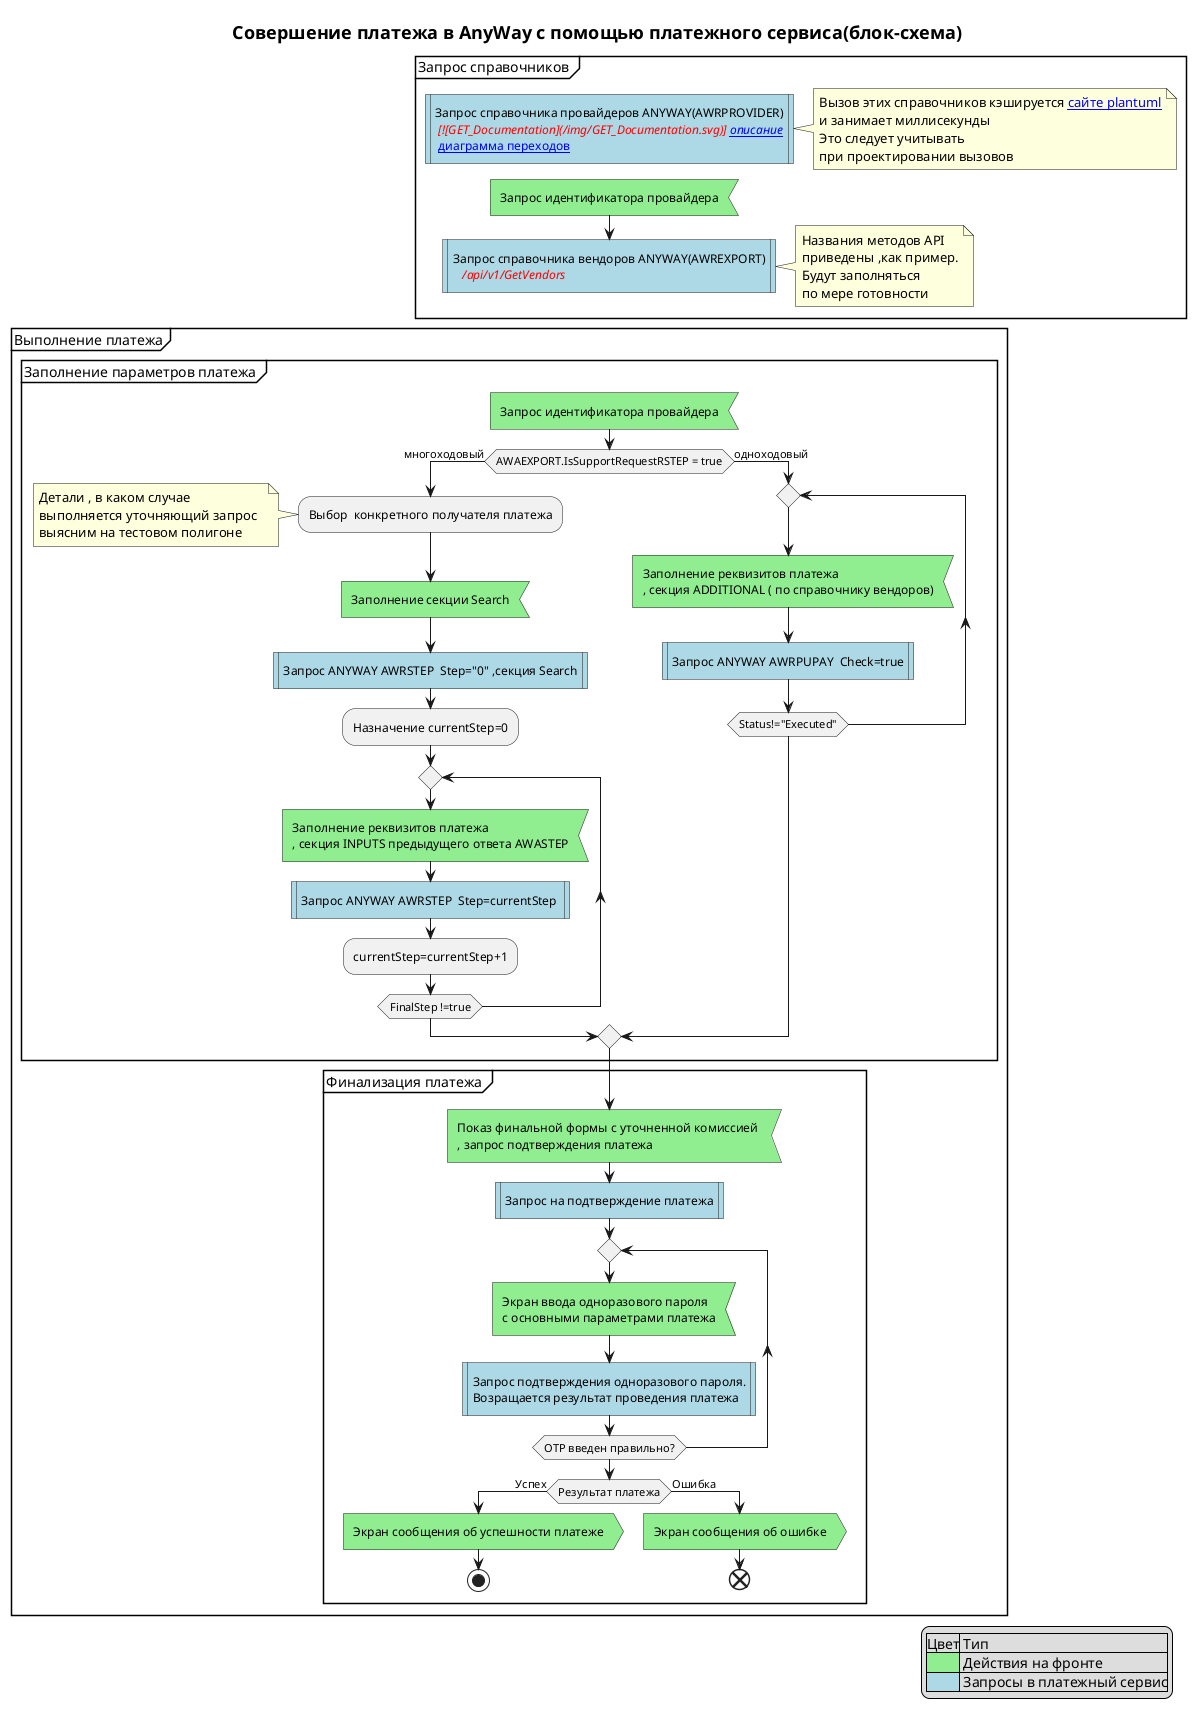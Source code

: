 ﻿@startuml
title = Совершение платежа в AnyWay с помощью платежного сервиса(блок-схема)
partition "Запрос справочников "{
#lightblue :Запрос справочника провайдеров ANYWAY(AWRPROVIDER)\n <color:red><i>[![GET_Documentation](/img/GET_Documentation.svg)] [[/swagger/index.html#/INFO/getexport описание]]</i>\n [[/Files/export.html диаграмма переходов]] |
detach
note right
  Вызов этих справочников кэшируется [[http://plantuml.com сайте plantuml]]
  и занимает миллисекунды  
  Это следует учитывать
  при проектировании вызовов
end note
#lightgreen :Запрос идентификатора провайдера<

#lightblue :Запрос справочника вендоров ANYWAY(AWREXPORT)\n  <color:red><i> /api/v1/GetVendors</i>|
note right
  Названия методов API 
  приведены ,как пример.
  Будут заполняться
  по мере готовности
end note

}

detach
group Выполнение платежа
partition "Заполнение параметров платежа "{
#lightgreen :Запрос идентификатора провайдера<

if(AWAEXPORT.IsSupportRequestRSTEP = true) then (многоходовый)
  :Выбор  конкретного получателя платежа;
note left
  Детали , в каком случае
  выполняется уточняющий запрос  
  выясним на тестовом полигоне
end note

  #lightgreen :Заполнение секции Search<
#lightblue :Запрос ANYWAY AWRSTEP  Step="0" ,секция Search|
:Назначение currentStep=0;
repeat
#lightgreen :Заполнение реквизитов платежа\n, секция INPUTS предыдущего ответа AWASTEP<
#lightblue :Запрос ANYWAY AWRSTEP  Step=currentStep |
:currentStep=currentStep+1;
repeat while(FinalStep !=true) 

else (одноходовый)
repeat
#lightgreen :Заполнение реквизитов платежа\n, секция ADDITIONAL ( по справочнику вендоров)<
#lightblue :Запрос ANYWAY AWRPUPAY  Check=true|
repeat while(Status!="Executed") 
endif

}
partition "Финализация платежа "{
#lightgreen :Показ финальной формы с уточненной комиссией \n, запрос подтверждения платежа<
#lightblue :Запрос на подтверждение платежа|
repeat
#lightgreen :Экран ввода одноразового пароля \nс основными параметрами платежа<

#lightblue :Запрос подтверждения одноразового пароля.\nВозращается результат проведения платежа|
repeat while(OTP введен правильно?) 
if(Результат платежа) then (Успех)
#lightgreen :Экран сообщения об успешности платеже>
stop
else (Ошибка)
#lightgreen :Экран сообщения об ошибке>
end
endif
}
end group

legend right
    |Цвет| Тип |
    |<#lightgreen>| Действия на фронте|
    |<#lightblue>| Запросы в платежный сервис|
endlegend
@enduml
